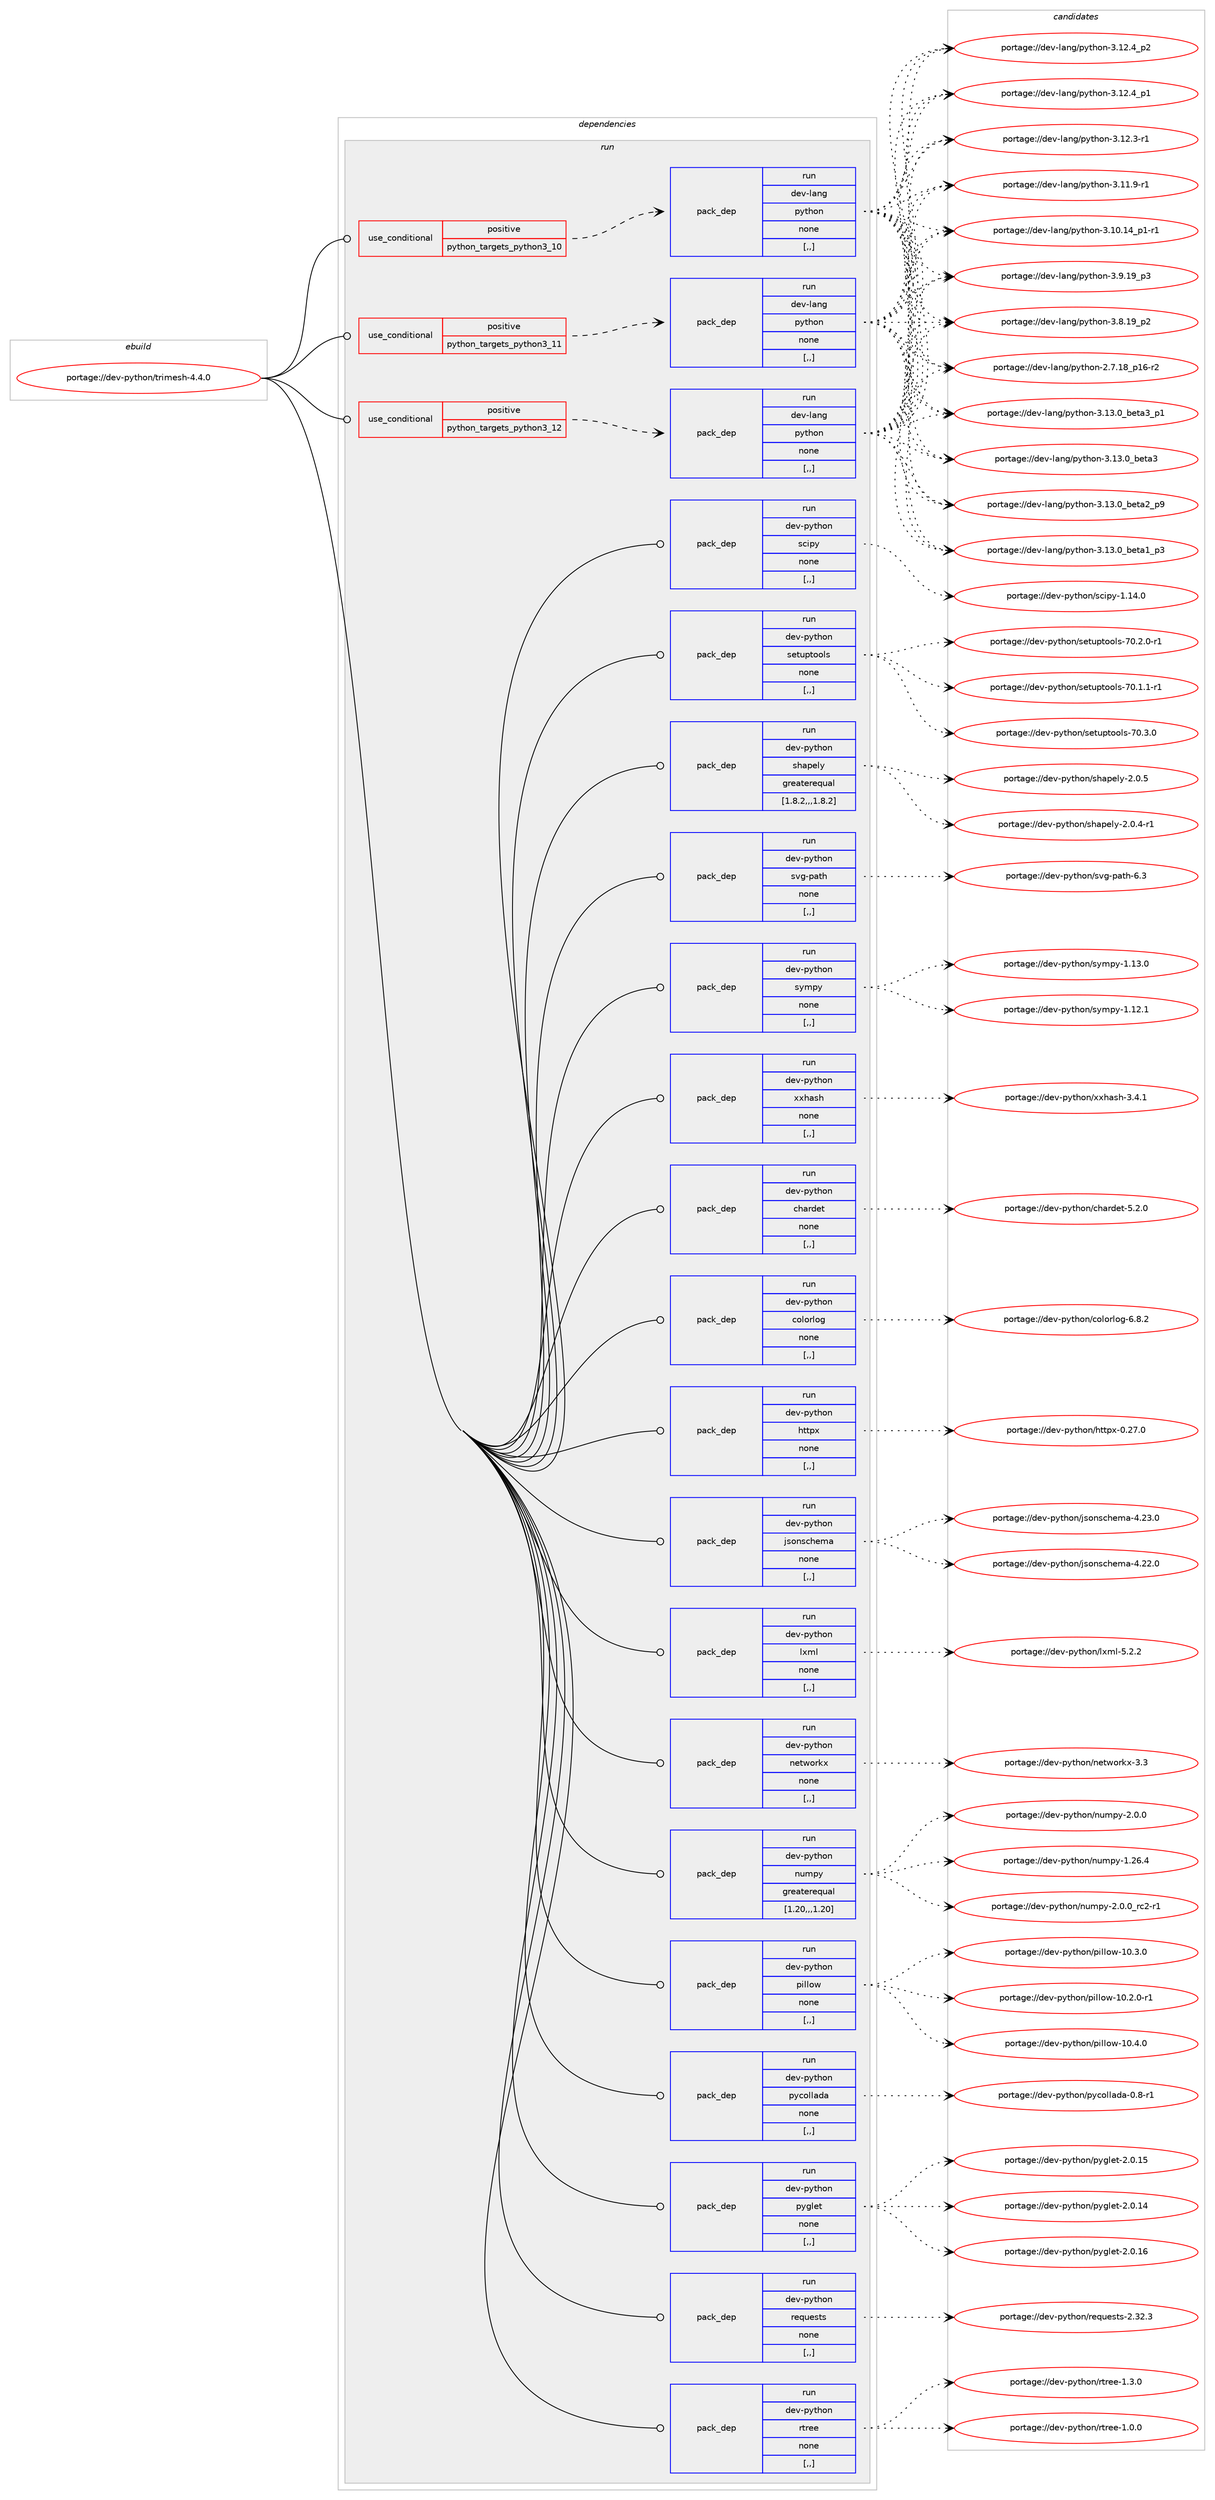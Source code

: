 digraph prolog {

# *************
# Graph options
# *************

newrank=true;
concentrate=true;
compound=true;
graph [rankdir=LR,fontname=Helvetica,fontsize=10,ranksep=1.5];#, ranksep=2.5, nodesep=0.2];
edge  [arrowhead=vee];
node  [fontname=Helvetica,fontsize=10];

# **********
# The ebuild
# **********

subgraph cluster_leftcol {
color=gray;
rank=same;
label=<<i>ebuild</i>>;
id [label="portage://dev-python/trimesh-4.4.0", color=red, width=4, href="../dev-python/trimesh-4.4.0.svg"];
}

# ****************
# The dependencies
# ****************

subgraph cluster_midcol {
color=gray;
label=<<i>dependencies</i>>;
subgraph cluster_compile {
fillcolor="#eeeeee";
style=filled;
label=<<i>compile</i>>;
}
subgraph cluster_compileandrun {
fillcolor="#eeeeee";
style=filled;
label=<<i>compile and run</i>>;
}
subgraph cluster_run {
fillcolor="#eeeeee";
style=filled;
label=<<i>run</i>>;
subgraph cond40238 {
dependency164967 [label=<<TABLE BORDER="0" CELLBORDER="1" CELLSPACING="0" CELLPADDING="4"><TR><TD ROWSPAN="3" CELLPADDING="10">use_conditional</TD></TR><TR><TD>positive</TD></TR><TR><TD>python_targets_python3_10</TD></TR></TABLE>>, shape=none, color=red];
subgraph pack123468 {
dependency164968 [label=<<TABLE BORDER="0" CELLBORDER="1" CELLSPACING="0" CELLPADDING="4" WIDTH="220"><TR><TD ROWSPAN="6" CELLPADDING="30">pack_dep</TD></TR><TR><TD WIDTH="110">run</TD></TR><TR><TD>dev-lang</TD></TR><TR><TD>python</TD></TR><TR><TD>none</TD></TR><TR><TD>[,,]</TD></TR></TABLE>>, shape=none, color=blue];
}
dependency164967:e -> dependency164968:w [weight=20,style="dashed",arrowhead="vee"];
}
id:e -> dependency164967:w [weight=20,style="solid",arrowhead="odot"];
subgraph cond40239 {
dependency164969 [label=<<TABLE BORDER="0" CELLBORDER="1" CELLSPACING="0" CELLPADDING="4"><TR><TD ROWSPAN="3" CELLPADDING="10">use_conditional</TD></TR><TR><TD>positive</TD></TR><TR><TD>python_targets_python3_11</TD></TR></TABLE>>, shape=none, color=red];
subgraph pack123469 {
dependency164970 [label=<<TABLE BORDER="0" CELLBORDER="1" CELLSPACING="0" CELLPADDING="4" WIDTH="220"><TR><TD ROWSPAN="6" CELLPADDING="30">pack_dep</TD></TR><TR><TD WIDTH="110">run</TD></TR><TR><TD>dev-lang</TD></TR><TR><TD>python</TD></TR><TR><TD>none</TD></TR><TR><TD>[,,]</TD></TR></TABLE>>, shape=none, color=blue];
}
dependency164969:e -> dependency164970:w [weight=20,style="dashed",arrowhead="vee"];
}
id:e -> dependency164969:w [weight=20,style="solid",arrowhead="odot"];
subgraph cond40240 {
dependency164971 [label=<<TABLE BORDER="0" CELLBORDER="1" CELLSPACING="0" CELLPADDING="4"><TR><TD ROWSPAN="3" CELLPADDING="10">use_conditional</TD></TR><TR><TD>positive</TD></TR><TR><TD>python_targets_python3_12</TD></TR></TABLE>>, shape=none, color=red];
subgraph pack123470 {
dependency164972 [label=<<TABLE BORDER="0" CELLBORDER="1" CELLSPACING="0" CELLPADDING="4" WIDTH="220"><TR><TD ROWSPAN="6" CELLPADDING="30">pack_dep</TD></TR><TR><TD WIDTH="110">run</TD></TR><TR><TD>dev-lang</TD></TR><TR><TD>python</TD></TR><TR><TD>none</TD></TR><TR><TD>[,,]</TD></TR></TABLE>>, shape=none, color=blue];
}
dependency164971:e -> dependency164972:w [weight=20,style="dashed",arrowhead="vee"];
}
id:e -> dependency164971:w [weight=20,style="solid",arrowhead="odot"];
subgraph pack123471 {
dependency164973 [label=<<TABLE BORDER="0" CELLBORDER="1" CELLSPACING="0" CELLPADDING="4" WIDTH="220"><TR><TD ROWSPAN="6" CELLPADDING="30">pack_dep</TD></TR><TR><TD WIDTH="110">run</TD></TR><TR><TD>dev-python</TD></TR><TR><TD>chardet</TD></TR><TR><TD>none</TD></TR><TR><TD>[,,]</TD></TR></TABLE>>, shape=none, color=blue];
}
id:e -> dependency164973:w [weight=20,style="solid",arrowhead="odot"];
subgraph pack123472 {
dependency164974 [label=<<TABLE BORDER="0" CELLBORDER="1" CELLSPACING="0" CELLPADDING="4" WIDTH="220"><TR><TD ROWSPAN="6" CELLPADDING="30">pack_dep</TD></TR><TR><TD WIDTH="110">run</TD></TR><TR><TD>dev-python</TD></TR><TR><TD>colorlog</TD></TR><TR><TD>none</TD></TR><TR><TD>[,,]</TD></TR></TABLE>>, shape=none, color=blue];
}
id:e -> dependency164974:w [weight=20,style="solid",arrowhead="odot"];
subgraph pack123473 {
dependency164975 [label=<<TABLE BORDER="0" CELLBORDER="1" CELLSPACING="0" CELLPADDING="4" WIDTH="220"><TR><TD ROWSPAN="6" CELLPADDING="30">pack_dep</TD></TR><TR><TD WIDTH="110">run</TD></TR><TR><TD>dev-python</TD></TR><TR><TD>httpx</TD></TR><TR><TD>none</TD></TR><TR><TD>[,,]</TD></TR></TABLE>>, shape=none, color=blue];
}
id:e -> dependency164975:w [weight=20,style="solid",arrowhead="odot"];
subgraph pack123474 {
dependency164976 [label=<<TABLE BORDER="0" CELLBORDER="1" CELLSPACING="0" CELLPADDING="4" WIDTH="220"><TR><TD ROWSPAN="6" CELLPADDING="30">pack_dep</TD></TR><TR><TD WIDTH="110">run</TD></TR><TR><TD>dev-python</TD></TR><TR><TD>jsonschema</TD></TR><TR><TD>none</TD></TR><TR><TD>[,,]</TD></TR></TABLE>>, shape=none, color=blue];
}
id:e -> dependency164976:w [weight=20,style="solid",arrowhead="odot"];
subgraph pack123475 {
dependency164977 [label=<<TABLE BORDER="0" CELLBORDER="1" CELLSPACING="0" CELLPADDING="4" WIDTH="220"><TR><TD ROWSPAN="6" CELLPADDING="30">pack_dep</TD></TR><TR><TD WIDTH="110">run</TD></TR><TR><TD>dev-python</TD></TR><TR><TD>lxml</TD></TR><TR><TD>none</TD></TR><TR><TD>[,,]</TD></TR></TABLE>>, shape=none, color=blue];
}
id:e -> dependency164977:w [weight=20,style="solid",arrowhead="odot"];
subgraph pack123476 {
dependency164978 [label=<<TABLE BORDER="0" CELLBORDER="1" CELLSPACING="0" CELLPADDING="4" WIDTH="220"><TR><TD ROWSPAN="6" CELLPADDING="30">pack_dep</TD></TR><TR><TD WIDTH="110">run</TD></TR><TR><TD>dev-python</TD></TR><TR><TD>networkx</TD></TR><TR><TD>none</TD></TR><TR><TD>[,,]</TD></TR></TABLE>>, shape=none, color=blue];
}
id:e -> dependency164978:w [weight=20,style="solid",arrowhead="odot"];
subgraph pack123477 {
dependency164979 [label=<<TABLE BORDER="0" CELLBORDER="1" CELLSPACING="0" CELLPADDING="4" WIDTH="220"><TR><TD ROWSPAN="6" CELLPADDING="30">pack_dep</TD></TR><TR><TD WIDTH="110">run</TD></TR><TR><TD>dev-python</TD></TR><TR><TD>numpy</TD></TR><TR><TD>greaterequal</TD></TR><TR><TD>[1.20,,,1.20]</TD></TR></TABLE>>, shape=none, color=blue];
}
id:e -> dependency164979:w [weight=20,style="solid",arrowhead="odot"];
subgraph pack123478 {
dependency164980 [label=<<TABLE BORDER="0" CELLBORDER="1" CELLSPACING="0" CELLPADDING="4" WIDTH="220"><TR><TD ROWSPAN="6" CELLPADDING="30">pack_dep</TD></TR><TR><TD WIDTH="110">run</TD></TR><TR><TD>dev-python</TD></TR><TR><TD>pillow</TD></TR><TR><TD>none</TD></TR><TR><TD>[,,]</TD></TR></TABLE>>, shape=none, color=blue];
}
id:e -> dependency164980:w [weight=20,style="solid",arrowhead="odot"];
subgraph pack123479 {
dependency164981 [label=<<TABLE BORDER="0" CELLBORDER="1" CELLSPACING="0" CELLPADDING="4" WIDTH="220"><TR><TD ROWSPAN="6" CELLPADDING="30">pack_dep</TD></TR><TR><TD WIDTH="110">run</TD></TR><TR><TD>dev-python</TD></TR><TR><TD>pycollada</TD></TR><TR><TD>none</TD></TR><TR><TD>[,,]</TD></TR></TABLE>>, shape=none, color=blue];
}
id:e -> dependency164981:w [weight=20,style="solid",arrowhead="odot"];
subgraph pack123480 {
dependency164982 [label=<<TABLE BORDER="0" CELLBORDER="1" CELLSPACING="0" CELLPADDING="4" WIDTH="220"><TR><TD ROWSPAN="6" CELLPADDING="30">pack_dep</TD></TR><TR><TD WIDTH="110">run</TD></TR><TR><TD>dev-python</TD></TR><TR><TD>pyglet</TD></TR><TR><TD>none</TD></TR><TR><TD>[,,]</TD></TR></TABLE>>, shape=none, color=blue];
}
id:e -> dependency164982:w [weight=20,style="solid",arrowhead="odot"];
subgraph pack123481 {
dependency164983 [label=<<TABLE BORDER="0" CELLBORDER="1" CELLSPACING="0" CELLPADDING="4" WIDTH="220"><TR><TD ROWSPAN="6" CELLPADDING="30">pack_dep</TD></TR><TR><TD WIDTH="110">run</TD></TR><TR><TD>dev-python</TD></TR><TR><TD>requests</TD></TR><TR><TD>none</TD></TR><TR><TD>[,,]</TD></TR></TABLE>>, shape=none, color=blue];
}
id:e -> dependency164983:w [weight=20,style="solid",arrowhead="odot"];
subgraph pack123482 {
dependency164984 [label=<<TABLE BORDER="0" CELLBORDER="1" CELLSPACING="0" CELLPADDING="4" WIDTH="220"><TR><TD ROWSPAN="6" CELLPADDING="30">pack_dep</TD></TR><TR><TD WIDTH="110">run</TD></TR><TR><TD>dev-python</TD></TR><TR><TD>rtree</TD></TR><TR><TD>none</TD></TR><TR><TD>[,,]</TD></TR></TABLE>>, shape=none, color=blue];
}
id:e -> dependency164984:w [weight=20,style="solid",arrowhead="odot"];
subgraph pack123483 {
dependency164985 [label=<<TABLE BORDER="0" CELLBORDER="1" CELLSPACING="0" CELLPADDING="4" WIDTH="220"><TR><TD ROWSPAN="6" CELLPADDING="30">pack_dep</TD></TR><TR><TD WIDTH="110">run</TD></TR><TR><TD>dev-python</TD></TR><TR><TD>scipy</TD></TR><TR><TD>none</TD></TR><TR><TD>[,,]</TD></TR></TABLE>>, shape=none, color=blue];
}
id:e -> dependency164985:w [weight=20,style="solid",arrowhead="odot"];
subgraph pack123484 {
dependency164986 [label=<<TABLE BORDER="0" CELLBORDER="1" CELLSPACING="0" CELLPADDING="4" WIDTH="220"><TR><TD ROWSPAN="6" CELLPADDING="30">pack_dep</TD></TR><TR><TD WIDTH="110">run</TD></TR><TR><TD>dev-python</TD></TR><TR><TD>setuptools</TD></TR><TR><TD>none</TD></TR><TR><TD>[,,]</TD></TR></TABLE>>, shape=none, color=blue];
}
id:e -> dependency164986:w [weight=20,style="solid",arrowhead="odot"];
subgraph pack123485 {
dependency164987 [label=<<TABLE BORDER="0" CELLBORDER="1" CELLSPACING="0" CELLPADDING="4" WIDTH="220"><TR><TD ROWSPAN="6" CELLPADDING="30">pack_dep</TD></TR><TR><TD WIDTH="110">run</TD></TR><TR><TD>dev-python</TD></TR><TR><TD>shapely</TD></TR><TR><TD>greaterequal</TD></TR><TR><TD>[1.8.2,,,1.8.2]</TD></TR></TABLE>>, shape=none, color=blue];
}
id:e -> dependency164987:w [weight=20,style="solid",arrowhead="odot"];
subgraph pack123486 {
dependency164988 [label=<<TABLE BORDER="0" CELLBORDER="1" CELLSPACING="0" CELLPADDING="4" WIDTH="220"><TR><TD ROWSPAN="6" CELLPADDING="30">pack_dep</TD></TR><TR><TD WIDTH="110">run</TD></TR><TR><TD>dev-python</TD></TR><TR><TD>svg-path</TD></TR><TR><TD>none</TD></TR><TR><TD>[,,]</TD></TR></TABLE>>, shape=none, color=blue];
}
id:e -> dependency164988:w [weight=20,style="solid",arrowhead="odot"];
subgraph pack123487 {
dependency164989 [label=<<TABLE BORDER="0" CELLBORDER="1" CELLSPACING="0" CELLPADDING="4" WIDTH="220"><TR><TD ROWSPAN="6" CELLPADDING="30">pack_dep</TD></TR><TR><TD WIDTH="110">run</TD></TR><TR><TD>dev-python</TD></TR><TR><TD>sympy</TD></TR><TR><TD>none</TD></TR><TR><TD>[,,]</TD></TR></TABLE>>, shape=none, color=blue];
}
id:e -> dependency164989:w [weight=20,style="solid",arrowhead="odot"];
subgraph pack123488 {
dependency164990 [label=<<TABLE BORDER="0" CELLBORDER="1" CELLSPACING="0" CELLPADDING="4" WIDTH="220"><TR><TD ROWSPAN="6" CELLPADDING="30">pack_dep</TD></TR><TR><TD WIDTH="110">run</TD></TR><TR><TD>dev-python</TD></TR><TR><TD>xxhash</TD></TR><TR><TD>none</TD></TR><TR><TD>[,,]</TD></TR></TABLE>>, shape=none, color=blue];
}
id:e -> dependency164990:w [weight=20,style="solid",arrowhead="odot"];
}
}

# **************
# The candidates
# **************

subgraph cluster_choices {
rank=same;
color=gray;
label=<<i>candidates</i>>;

subgraph choice123468 {
color=black;
nodesep=1;
choice10010111845108971101034711212111610411111045514649514648959810111697519511249 [label="portage://dev-lang/python-3.13.0_beta3_p1", color=red, width=4,href="../dev-lang/python-3.13.0_beta3_p1.svg"];
choice1001011184510897110103471121211161041111104551464951464895981011169751 [label="portage://dev-lang/python-3.13.0_beta3", color=red, width=4,href="../dev-lang/python-3.13.0_beta3.svg"];
choice10010111845108971101034711212111610411111045514649514648959810111697509511257 [label="portage://dev-lang/python-3.13.0_beta2_p9", color=red, width=4,href="../dev-lang/python-3.13.0_beta2_p9.svg"];
choice10010111845108971101034711212111610411111045514649514648959810111697499511251 [label="portage://dev-lang/python-3.13.0_beta1_p3", color=red, width=4,href="../dev-lang/python-3.13.0_beta1_p3.svg"];
choice100101118451089711010347112121116104111110455146495046529511250 [label="portage://dev-lang/python-3.12.4_p2", color=red, width=4,href="../dev-lang/python-3.12.4_p2.svg"];
choice100101118451089711010347112121116104111110455146495046529511249 [label="portage://dev-lang/python-3.12.4_p1", color=red, width=4,href="../dev-lang/python-3.12.4_p1.svg"];
choice100101118451089711010347112121116104111110455146495046514511449 [label="portage://dev-lang/python-3.12.3-r1", color=red, width=4,href="../dev-lang/python-3.12.3-r1.svg"];
choice100101118451089711010347112121116104111110455146494946574511449 [label="portage://dev-lang/python-3.11.9-r1", color=red, width=4,href="../dev-lang/python-3.11.9-r1.svg"];
choice100101118451089711010347112121116104111110455146494846495295112494511449 [label="portage://dev-lang/python-3.10.14_p1-r1", color=red, width=4,href="../dev-lang/python-3.10.14_p1-r1.svg"];
choice100101118451089711010347112121116104111110455146574649579511251 [label="portage://dev-lang/python-3.9.19_p3", color=red, width=4,href="../dev-lang/python-3.9.19_p3.svg"];
choice100101118451089711010347112121116104111110455146564649579511250 [label="portage://dev-lang/python-3.8.19_p2", color=red, width=4,href="../dev-lang/python-3.8.19_p2.svg"];
choice100101118451089711010347112121116104111110455046554649569511249544511450 [label="portage://dev-lang/python-2.7.18_p16-r2", color=red, width=4,href="../dev-lang/python-2.7.18_p16-r2.svg"];
dependency164968:e -> choice10010111845108971101034711212111610411111045514649514648959810111697519511249:w [style=dotted,weight="100"];
dependency164968:e -> choice1001011184510897110103471121211161041111104551464951464895981011169751:w [style=dotted,weight="100"];
dependency164968:e -> choice10010111845108971101034711212111610411111045514649514648959810111697509511257:w [style=dotted,weight="100"];
dependency164968:e -> choice10010111845108971101034711212111610411111045514649514648959810111697499511251:w [style=dotted,weight="100"];
dependency164968:e -> choice100101118451089711010347112121116104111110455146495046529511250:w [style=dotted,weight="100"];
dependency164968:e -> choice100101118451089711010347112121116104111110455146495046529511249:w [style=dotted,weight="100"];
dependency164968:e -> choice100101118451089711010347112121116104111110455146495046514511449:w [style=dotted,weight="100"];
dependency164968:e -> choice100101118451089711010347112121116104111110455146494946574511449:w [style=dotted,weight="100"];
dependency164968:e -> choice100101118451089711010347112121116104111110455146494846495295112494511449:w [style=dotted,weight="100"];
dependency164968:e -> choice100101118451089711010347112121116104111110455146574649579511251:w [style=dotted,weight="100"];
dependency164968:e -> choice100101118451089711010347112121116104111110455146564649579511250:w [style=dotted,weight="100"];
dependency164968:e -> choice100101118451089711010347112121116104111110455046554649569511249544511450:w [style=dotted,weight="100"];
}
subgraph choice123469 {
color=black;
nodesep=1;
choice10010111845108971101034711212111610411111045514649514648959810111697519511249 [label="portage://dev-lang/python-3.13.0_beta3_p1", color=red, width=4,href="../dev-lang/python-3.13.0_beta3_p1.svg"];
choice1001011184510897110103471121211161041111104551464951464895981011169751 [label="portage://dev-lang/python-3.13.0_beta3", color=red, width=4,href="../dev-lang/python-3.13.0_beta3.svg"];
choice10010111845108971101034711212111610411111045514649514648959810111697509511257 [label="portage://dev-lang/python-3.13.0_beta2_p9", color=red, width=4,href="../dev-lang/python-3.13.0_beta2_p9.svg"];
choice10010111845108971101034711212111610411111045514649514648959810111697499511251 [label="portage://dev-lang/python-3.13.0_beta1_p3", color=red, width=4,href="../dev-lang/python-3.13.0_beta1_p3.svg"];
choice100101118451089711010347112121116104111110455146495046529511250 [label="portage://dev-lang/python-3.12.4_p2", color=red, width=4,href="../dev-lang/python-3.12.4_p2.svg"];
choice100101118451089711010347112121116104111110455146495046529511249 [label="portage://dev-lang/python-3.12.4_p1", color=red, width=4,href="../dev-lang/python-3.12.4_p1.svg"];
choice100101118451089711010347112121116104111110455146495046514511449 [label="portage://dev-lang/python-3.12.3-r1", color=red, width=4,href="../dev-lang/python-3.12.3-r1.svg"];
choice100101118451089711010347112121116104111110455146494946574511449 [label="portage://dev-lang/python-3.11.9-r1", color=red, width=4,href="../dev-lang/python-3.11.9-r1.svg"];
choice100101118451089711010347112121116104111110455146494846495295112494511449 [label="portage://dev-lang/python-3.10.14_p1-r1", color=red, width=4,href="../dev-lang/python-3.10.14_p1-r1.svg"];
choice100101118451089711010347112121116104111110455146574649579511251 [label="portage://dev-lang/python-3.9.19_p3", color=red, width=4,href="../dev-lang/python-3.9.19_p3.svg"];
choice100101118451089711010347112121116104111110455146564649579511250 [label="portage://dev-lang/python-3.8.19_p2", color=red, width=4,href="../dev-lang/python-3.8.19_p2.svg"];
choice100101118451089711010347112121116104111110455046554649569511249544511450 [label="portage://dev-lang/python-2.7.18_p16-r2", color=red, width=4,href="../dev-lang/python-2.7.18_p16-r2.svg"];
dependency164970:e -> choice10010111845108971101034711212111610411111045514649514648959810111697519511249:w [style=dotted,weight="100"];
dependency164970:e -> choice1001011184510897110103471121211161041111104551464951464895981011169751:w [style=dotted,weight="100"];
dependency164970:e -> choice10010111845108971101034711212111610411111045514649514648959810111697509511257:w [style=dotted,weight="100"];
dependency164970:e -> choice10010111845108971101034711212111610411111045514649514648959810111697499511251:w [style=dotted,weight="100"];
dependency164970:e -> choice100101118451089711010347112121116104111110455146495046529511250:w [style=dotted,weight="100"];
dependency164970:e -> choice100101118451089711010347112121116104111110455146495046529511249:w [style=dotted,weight="100"];
dependency164970:e -> choice100101118451089711010347112121116104111110455146495046514511449:w [style=dotted,weight="100"];
dependency164970:e -> choice100101118451089711010347112121116104111110455146494946574511449:w [style=dotted,weight="100"];
dependency164970:e -> choice100101118451089711010347112121116104111110455146494846495295112494511449:w [style=dotted,weight="100"];
dependency164970:e -> choice100101118451089711010347112121116104111110455146574649579511251:w [style=dotted,weight="100"];
dependency164970:e -> choice100101118451089711010347112121116104111110455146564649579511250:w [style=dotted,weight="100"];
dependency164970:e -> choice100101118451089711010347112121116104111110455046554649569511249544511450:w [style=dotted,weight="100"];
}
subgraph choice123470 {
color=black;
nodesep=1;
choice10010111845108971101034711212111610411111045514649514648959810111697519511249 [label="portage://dev-lang/python-3.13.0_beta3_p1", color=red, width=4,href="../dev-lang/python-3.13.0_beta3_p1.svg"];
choice1001011184510897110103471121211161041111104551464951464895981011169751 [label="portage://dev-lang/python-3.13.0_beta3", color=red, width=4,href="../dev-lang/python-3.13.0_beta3.svg"];
choice10010111845108971101034711212111610411111045514649514648959810111697509511257 [label="portage://dev-lang/python-3.13.0_beta2_p9", color=red, width=4,href="../dev-lang/python-3.13.0_beta2_p9.svg"];
choice10010111845108971101034711212111610411111045514649514648959810111697499511251 [label="portage://dev-lang/python-3.13.0_beta1_p3", color=red, width=4,href="../dev-lang/python-3.13.0_beta1_p3.svg"];
choice100101118451089711010347112121116104111110455146495046529511250 [label="portage://dev-lang/python-3.12.4_p2", color=red, width=4,href="../dev-lang/python-3.12.4_p2.svg"];
choice100101118451089711010347112121116104111110455146495046529511249 [label="portage://dev-lang/python-3.12.4_p1", color=red, width=4,href="../dev-lang/python-3.12.4_p1.svg"];
choice100101118451089711010347112121116104111110455146495046514511449 [label="portage://dev-lang/python-3.12.3-r1", color=red, width=4,href="../dev-lang/python-3.12.3-r1.svg"];
choice100101118451089711010347112121116104111110455146494946574511449 [label="portage://dev-lang/python-3.11.9-r1", color=red, width=4,href="../dev-lang/python-3.11.9-r1.svg"];
choice100101118451089711010347112121116104111110455146494846495295112494511449 [label="portage://dev-lang/python-3.10.14_p1-r1", color=red, width=4,href="../dev-lang/python-3.10.14_p1-r1.svg"];
choice100101118451089711010347112121116104111110455146574649579511251 [label="portage://dev-lang/python-3.9.19_p3", color=red, width=4,href="../dev-lang/python-3.9.19_p3.svg"];
choice100101118451089711010347112121116104111110455146564649579511250 [label="portage://dev-lang/python-3.8.19_p2", color=red, width=4,href="../dev-lang/python-3.8.19_p2.svg"];
choice100101118451089711010347112121116104111110455046554649569511249544511450 [label="portage://dev-lang/python-2.7.18_p16-r2", color=red, width=4,href="../dev-lang/python-2.7.18_p16-r2.svg"];
dependency164972:e -> choice10010111845108971101034711212111610411111045514649514648959810111697519511249:w [style=dotted,weight="100"];
dependency164972:e -> choice1001011184510897110103471121211161041111104551464951464895981011169751:w [style=dotted,weight="100"];
dependency164972:e -> choice10010111845108971101034711212111610411111045514649514648959810111697509511257:w [style=dotted,weight="100"];
dependency164972:e -> choice10010111845108971101034711212111610411111045514649514648959810111697499511251:w [style=dotted,weight="100"];
dependency164972:e -> choice100101118451089711010347112121116104111110455146495046529511250:w [style=dotted,weight="100"];
dependency164972:e -> choice100101118451089711010347112121116104111110455146495046529511249:w [style=dotted,weight="100"];
dependency164972:e -> choice100101118451089711010347112121116104111110455146495046514511449:w [style=dotted,weight="100"];
dependency164972:e -> choice100101118451089711010347112121116104111110455146494946574511449:w [style=dotted,weight="100"];
dependency164972:e -> choice100101118451089711010347112121116104111110455146494846495295112494511449:w [style=dotted,weight="100"];
dependency164972:e -> choice100101118451089711010347112121116104111110455146574649579511251:w [style=dotted,weight="100"];
dependency164972:e -> choice100101118451089711010347112121116104111110455146564649579511250:w [style=dotted,weight="100"];
dependency164972:e -> choice100101118451089711010347112121116104111110455046554649569511249544511450:w [style=dotted,weight="100"];
}
subgraph choice123471 {
color=black;
nodesep=1;
choice10010111845112121116104111110479910497114100101116455346504648 [label="portage://dev-python/chardet-5.2.0", color=red, width=4,href="../dev-python/chardet-5.2.0.svg"];
dependency164973:e -> choice10010111845112121116104111110479910497114100101116455346504648:w [style=dotted,weight="100"];
}
subgraph choice123472 {
color=black;
nodesep=1;
choice100101118451121211161041111104799111108111114108111103455446564650 [label="portage://dev-python/colorlog-6.8.2", color=red, width=4,href="../dev-python/colorlog-6.8.2.svg"];
dependency164974:e -> choice100101118451121211161041111104799111108111114108111103455446564650:w [style=dotted,weight="100"];
}
subgraph choice123473 {
color=black;
nodesep=1;
choice100101118451121211161041111104710411611611212045484650554648 [label="portage://dev-python/httpx-0.27.0", color=red, width=4,href="../dev-python/httpx-0.27.0.svg"];
dependency164975:e -> choice100101118451121211161041111104710411611611212045484650554648:w [style=dotted,weight="100"];
}
subgraph choice123474 {
color=black;
nodesep=1;
choice1001011184511212111610411111047106115111110115991041011099745524650514648 [label="portage://dev-python/jsonschema-4.23.0", color=red, width=4,href="../dev-python/jsonschema-4.23.0.svg"];
choice1001011184511212111610411111047106115111110115991041011099745524650504648 [label="portage://dev-python/jsonschema-4.22.0", color=red, width=4,href="../dev-python/jsonschema-4.22.0.svg"];
dependency164976:e -> choice1001011184511212111610411111047106115111110115991041011099745524650514648:w [style=dotted,weight="100"];
dependency164976:e -> choice1001011184511212111610411111047106115111110115991041011099745524650504648:w [style=dotted,weight="100"];
}
subgraph choice123475 {
color=black;
nodesep=1;
choice1001011184511212111610411111047108120109108455346504650 [label="portage://dev-python/lxml-5.2.2", color=red, width=4,href="../dev-python/lxml-5.2.2.svg"];
dependency164977:e -> choice1001011184511212111610411111047108120109108455346504650:w [style=dotted,weight="100"];
}
subgraph choice123476 {
color=black;
nodesep=1;
choice100101118451121211161041111104711010111611911111410712045514651 [label="portage://dev-python/networkx-3.3", color=red, width=4,href="../dev-python/networkx-3.3.svg"];
dependency164978:e -> choice100101118451121211161041111104711010111611911111410712045514651:w [style=dotted,weight="100"];
}
subgraph choice123477 {
color=black;
nodesep=1;
choice10010111845112121116104111110471101171091121214550464846489511499504511449 [label="portage://dev-python/numpy-2.0.0_rc2-r1", color=red, width=4,href="../dev-python/numpy-2.0.0_rc2-r1.svg"];
choice1001011184511212111610411111047110117109112121455046484648 [label="portage://dev-python/numpy-2.0.0", color=red, width=4,href="../dev-python/numpy-2.0.0.svg"];
choice100101118451121211161041111104711011710911212145494650544652 [label="portage://dev-python/numpy-1.26.4", color=red, width=4,href="../dev-python/numpy-1.26.4.svg"];
dependency164979:e -> choice10010111845112121116104111110471101171091121214550464846489511499504511449:w [style=dotted,weight="100"];
dependency164979:e -> choice1001011184511212111610411111047110117109112121455046484648:w [style=dotted,weight="100"];
dependency164979:e -> choice100101118451121211161041111104711011710911212145494650544652:w [style=dotted,weight="100"];
}
subgraph choice123478 {
color=black;
nodesep=1;
choice100101118451121211161041111104711210510810811111945494846524648 [label="portage://dev-python/pillow-10.4.0", color=red, width=4,href="../dev-python/pillow-10.4.0.svg"];
choice100101118451121211161041111104711210510810811111945494846514648 [label="portage://dev-python/pillow-10.3.0", color=red, width=4,href="../dev-python/pillow-10.3.0.svg"];
choice1001011184511212111610411111047112105108108111119454948465046484511449 [label="portage://dev-python/pillow-10.2.0-r1", color=red, width=4,href="../dev-python/pillow-10.2.0-r1.svg"];
dependency164980:e -> choice100101118451121211161041111104711210510810811111945494846524648:w [style=dotted,weight="100"];
dependency164980:e -> choice100101118451121211161041111104711210510810811111945494846514648:w [style=dotted,weight="100"];
dependency164980:e -> choice1001011184511212111610411111047112105108108111119454948465046484511449:w [style=dotted,weight="100"];
}
subgraph choice123479 {
color=black;
nodesep=1;
choice1001011184511212111610411111047112121991111081089710097454846564511449 [label="portage://dev-python/pycollada-0.8-r1", color=red, width=4,href="../dev-python/pycollada-0.8-r1.svg"];
dependency164981:e -> choice1001011184511212111610411111047112121991111081089710097454846564511449:w [style=dotted,weight="100"];
}
subgraph choice123480 {
color=black;
nodesep=1;
choice100101118451121211161041111104711212110310810111645504648464954 [label="portage://dev-python/pyglet-2.0.16", color=red, width=4,href="../dev-python/pyglet-2.0.16.svg"];
choice100101118451121211161041111104711212110310810111645504648464953 [label="portage://dev-python/pyglet-2.0.15", color=red, width=4,href="../dev-python/pyglet-2.0.15.svg"];
choice100101118451121211161041111104711212110310810111645504648464952 [label="portage://dev-python/pyglet-2.0.14", color=red, width=4,href="../dev-python/pyglet-2.0.14.svg"];
dependency164982:e -> choice100101118451121211161041111104711212110310810111645504648464954:w [style=dotted,weight="100"];
dependency164982:e -> choice100101118451121211161041111104711212110310810111645504648464953:w [style=dotted,weight="100"];
dependency164982:e -> choice100101118451121211161041111104711212110310810111645504648464952:w [style=dotted,weight="100"];
}
subgraph choice123481 {
color=black;
nodesep=1;
choice100101118451121211161041111104711410111311710111511611545504651504651 [label="portage://dev-python/requests-2.32.3", color=red, width=4,href="../dev-python/requests-2.32.3.svg"];
dependency164983:e -> choice100101118451121211161041111104711410111311710111511611545504651504651:w [style=dotted,weight="100"];
}
subgraph choice123482 {
color=black;
nodesep=1;
choice1001011184511212111610411111047114116114101101454946514648 [label="portage://dev-python/rtree-1.3.0", color=red, width=4,href="../dev-python/rtree-1.3.0.svg"];
choice1001011184511212111610411111047114116114101101454946484648 [label="portage://dev-python/rtree-1.0.0", color=red, width=4,href="../dev-python/rtree-1.0.0.svg"];
dependency164984:e -> choice1001011184511212111610411111047114116114101101454946514648:w [style=dotted,weight="100"];
dependency164984:e -> choice1001011184511212111610411111047114116114101101454946484648:w [style=dotted,weight="100"];
}
subgraph choice123483 {
color=black;
nodesep=1;
choice10010111845112121116104111110471159910511212145494649524648 [label="portage://dev-python/scipy-1.14.0", color=red, width=4,href="../dev-python/scipy-1.14.0.svg"];
dependency164985:e -> choice10010111845112121116104111110471159910511212145494649524648:w [style=dotted,weight="100"];
}
subgraph choice123484 {
color=black;
nodesep=1;
choice100101118451121211161041111104711510111611711211611111110811545554846514648 [label="portage://dev-python/setuptools-70.3.0", color=red, width=4,href="../dev-python/setuptools-70.3.0.svg"];
choice1001011184511212111610411111047115101116117112116111111108115455548465046484511449 [label="portage://dev-python/setuptools-70.2.0-r1", color=red, width=4,href="../dev-python/setuptools-70.2.0-r1.svg"];
choice1001011184511212111610411111047115101116117112116111111108115455548464946494511449 [label="portage://dev-python/setuptools-70.1.1-r1", color=red, width=4,href="../dev-python/setuptools-70.1.1-r1.svg"];
dependency164986:e -> choice100101118451121211161041111104711510111611711211611111110811545554846514648:w [style=dotted,weight="100"];
dependency164986:e -> choice1001011184511212111610411111047115101116117112116111111108115455548465046484511449:w [style=dotted,weight="100"];
dependency164986:e -> choice1001011184511212111610411111047115101116117112116111111108115455548464946494511449:w [style=dotted,weight="100"];
}
subgraph choice123485 {
color=black;
nodesep=1;
choice100101118451121211161041111104711510497112101108121455046484653 [label="portage://dev-python/shapely-2.0.5", color=red, width=4,href="../dev-python/shapely-2.0.5.svg"];
choice1001011184511212111610411111047115104971121011081214550464846524511449 [label="portage://dev-python/shapely-2.0.4-r1", color=red, width=4,href="../dev-python/shapely-2.0.4-r1.svg"];
dependency164987:e -> choice100101118451121211161041111104711510497112101108121455046484653:w [style=dotted,weight="100"];
dependency164987:e -> choice1001011184511212111610411111047115104971121011081214550464846524511449:w [style=dotted,weight="100"];
}
subgraph choice123486 {
color=black;
nodesep=1;
choice1001011184511212111610411111047115118103451129711610445544651 [label="portage://dev-python/svg-path-6.3", color=red, width=4,href="../dev-python/svg-path-6.3.svg"];
dependency164988:e -> choice1001011184511212111610411111047115118103451129711610445544651:w [style=dotted,weight="100"];
}
subgraph choice123487 {
color=black;
nodesep=1;
choice100101118451121211161041111104711512110911212145494649514648 [label="portage://dev-python/sympy-1.13.0", color=red, width=4,href="../dev-python/sympy-1.13.0.svg"];
choice100101118451121211161041111104711512110911212145494649504649 [label="portage://dev-python/sympy-1.12.1", color=red, width=4,href="../dev-python/sympy-1.12.1.svg"];
dependency164989:e -> choice100101118451121211161041111104711512110911212145494649514648:w [style=dotted,weight="100"];
dependency164989:e -> choice100101118451121211161041111104711512110911212145494649504649:w [style=dotted,weight="100"];
}
subgraph choice123488 {
color=black;
nodesep=1;
choice100101118451121211161041111104712012010497115104455146524649 [label="portage://dev-python/xxhash-3.4.1", color=red, width=4,href="../dev-python/xxhash-3.4.1.svg"];
dependency164990:e -> choice100101118451121211161041111104712012010497115104455146524649:w [style=dotted,weight="100"];
}
}

}
